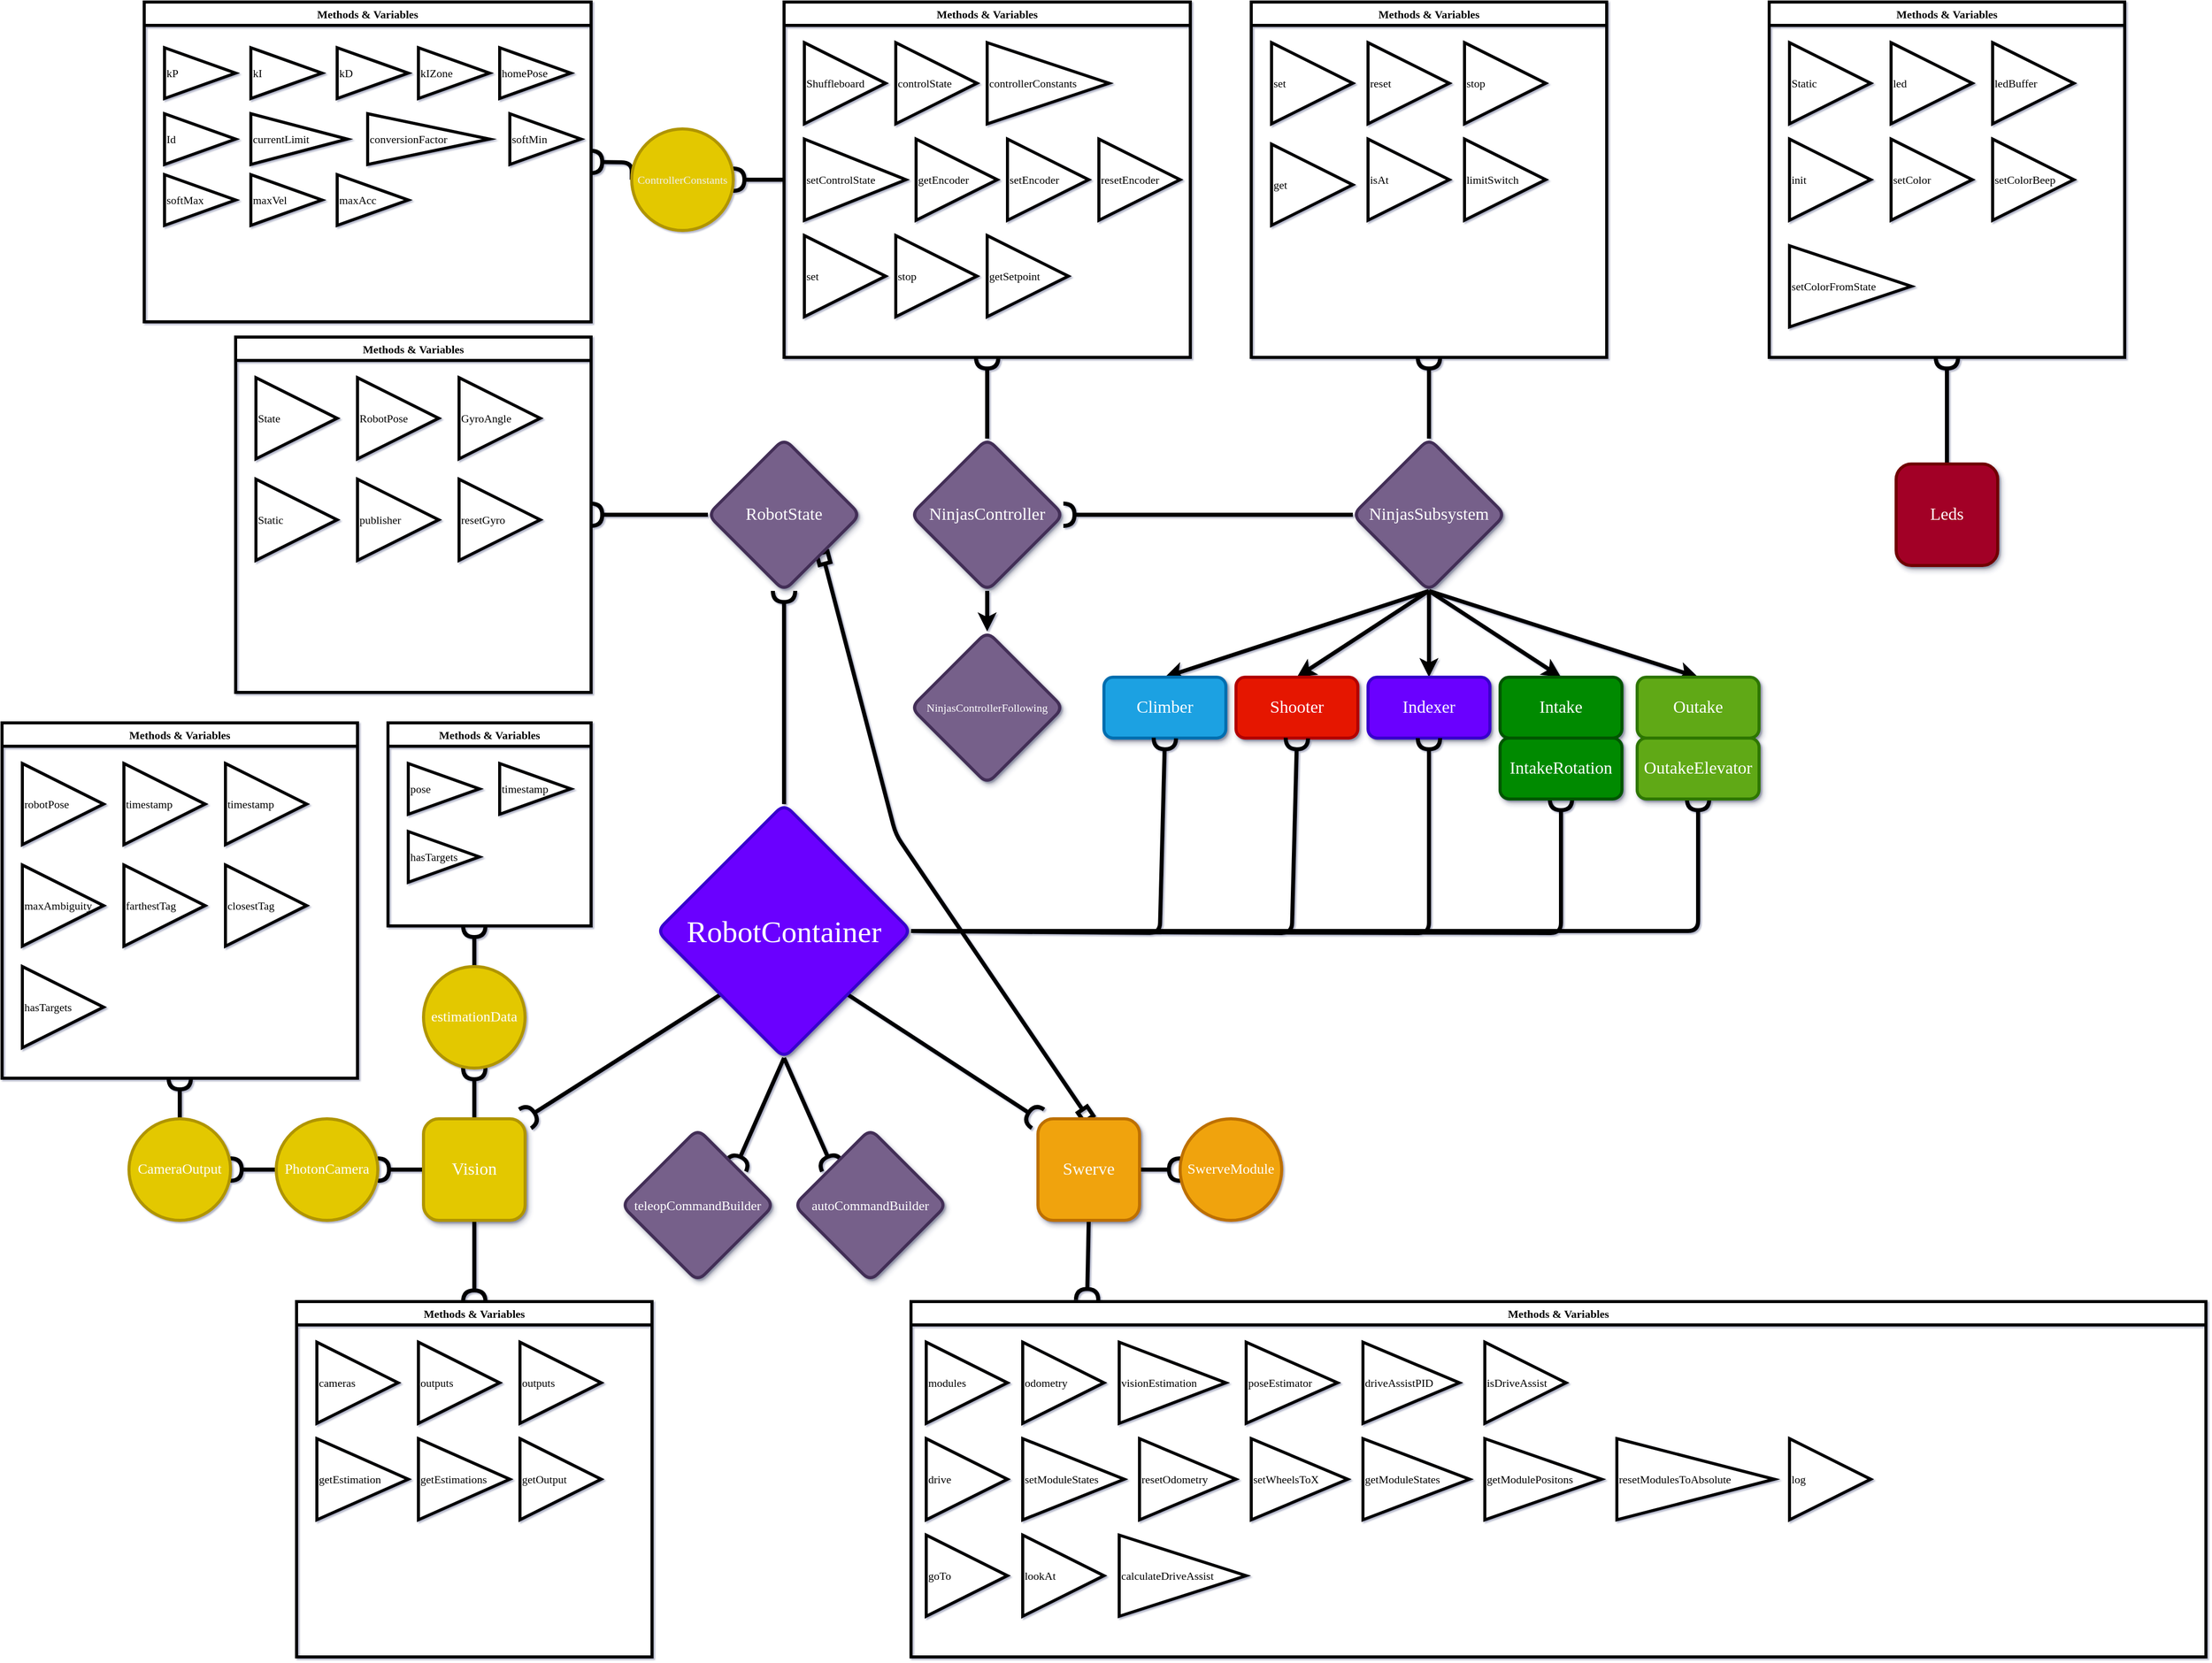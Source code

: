 <mxfile>
    <diagram id="RmXm5mkC7Qw94VUfF_u0" name="Page-1">
        <mxGraphModel dx="1187" dy="593" grid="1" gridSize="10" guides="1" tooltips="1" connect="1" arrows="1" fold="1" page="1" pageScale="1" pageWidth="2336" pageHeight="1654" background="none" math="0" shadow="1">
            <root>
                <mxCell id="0"/>
                <mxCell id="1" parent="0"/>
                <mxCell id="24" style="edgeStyle=none;html=1;exitX=1;exitY=0.5;exitDx=0;exitDy=0;entryX=0;entryY=0.5;entryDx=0;entryDy=0;strokeWidth=4;fontFamily=Fredoka;fontSize=11;endArrow=halfCircle;endFill=0;fontSource=https%3A%2F%2Ffonts.googleapis.com%2Fcss%3Ffamily%3DFredoka;" parent="1" source="3" target="23" edge="1">
                    <mxGeometry relative="1" as="geometry"/>
                </mxCell>
                <mxCell id="95" style="edgeStyle=none;shape=connector;rounded=1;html=1;exitX=0.5;exitY=1;exitDx=0;exitDy=0;entryX=0.136;entryY=-0.004;entryDx=0;entryDy=0;entryPerimeter=0;labelBackgroundColor=default;strokeColor=default;strokeWidth=4;fontFamily=Fredoka;fontSource=https%3A%2F%2Ffonts.googleapis.com%2Fcss%3Ffamily%3DFredoka;fontSize=30;fontColor=#FFFFFF;startArrow=none;startFill=0;endArrow=halfCircle;endFill=0;" parent="1" source="3" target="45" edge="1">
                    <mxGeometry relative="1" as="geometry"/>
                </mxCell>
                <mxCell id="142" style="edgeStyle=none;shape=connector;rounded=1;html=1;exitX=0.5;exitY=0;exitDx=0;exitDy=0;entryX=1;entryY=1;entryDx=0;entryDy=0;labelBackgroundColor=default;strokeColor=default;strokeWidth=4;fontFamily=Fredoka;fontSource=https%3A%2F%2Ffonts.googleapis.com%2Fcss%3Ffamily%3DFredoka;fontSize=22;fontColor=#FFFFFF;startArrow=box;startFill=0;endArrow=box;endFill=0;" parent="1" source="3" target="64" edge="1">
                    <mxGeometry relative="1" as="geometry">
                        <Array as="points">
                            <mxPoint x="1030" y="830"/>
                        </Array>
                    </mxGeometry>
                </mxCell>
                <mxCell id="3" value="Swerve" style="whiteSpace=wrap;html=1;fillColor=#f0a30a;fontColor=#FAFAFA;strokeColor=#BD7000;glass=0;rounded=1;shadow=1;fontStyle=0;fontFamily=Fredoka;fontSource=https%3A%2F%2Ffonts.googleapis.com%2Fcss%3Ffamily%3DFredoka;fontSize=17;strokeWidth=3;" parent="1" vertex="1">
                    <mxGeometry x="1170" y="1110" width="100" height="100" as="geometry"/>
                </mxCell>
                <mxCell id="22" style="edgeStyle=none;html=1;exitX=0;exitY=0.5;exitDx=0;exitDy=0;entryX=1;entryY=0.5;entryDx=0;entryDy=0;strokeWidth=4;fontFamily=Fredoka;fontSize=11;endArrow=halfCircle;endFill=0;fontSource=https%3A%2F%2Ffonts.googleapis.com%2Fcss%3Ffamily%3DFredoka;" parent="1" source="5" target="18" edge="1">
                    <mxGeometry relative="1" as="geometry"/>
                </mxCell>
                <mxCell id="30" style="edgeStyle=none;html=1;exitX=0.5;exitY=1;exitDx=0;exitDy=0;entryX=0.5;entryY=0;entryDx=0;entryDy=0;fontFamily=Fredoka;fontSource=https%3A%2F%2Ffonts.googleapis.com%2Fcss%3Ffamily%3DFredoka;fontSize=11;fontColor=default;strokeWidth=4;endFill=1;" parent="1" source="5" target="7" edge="1">
                    <mxGeometry relative="1" as="geometry"/>
                </mxCell>
                <mxCell id="31" style="edgeStyle=none;shape=connector;rounded=1;html=1;exitX=0.5;exitY=1;exitDx=0;exitDy=0;entryX=0.5;entryY=0;entryDx=0;entryDy=0;labelBackgroundColor=default;strokeColor=default;strokeWidth=4;fontFamily=Fredoka;fontSource=https%3A%2F%2Ffonts.googleapis.com%2Fcss%3Ffamily%3DFredoka;fontSize=11;fontColor=default;endArrow=classic;endFill=1;" parent="1" source="5" target="6" edge="1">
                    <mxGeometry relative="1" as="geometry"/>
                </mxCell>
                <mxCell id="32" style="edgeStyle=none;shape=connector;rounded=1;html=1;exitX=0.5;exitY=1;exitDx=0;exitDy=0;entryX=0.5;entryY=0;entryDx=0;entryDy=0;labelBackgroundColor=default;strokeColor=default;strokeWidth=4;fontFamily=Fredoka;fontSource=https%3A%2F%2Ffonts.googleapis.com%2Fcss%3Ffamily%3DFredoka;fontSize=11;fontColor=default;endArrow=classic;endFill=1;" parent="1" source="5" target="28" edge="1">
                    <mxGeometry relative="1" as="geometry"/>
                </mxCell>
                <mxCell id="33" style="edgeStyle=none;shape=connector;rounded=1;html=1;exitX=0.5;exitY=1;exitDx=0;exitDy=0;entryX=0.5;entryY=0;entryDx=0;entryDy=0;labelBackgroundColor=default;strokeColor=default;strokeWidth=4;fontFamily=Fredoka;fontSource=https%3A%2F%2Ffonts.googleapis.com%2Fcss%3Ffamily%3DFredoka;fontSize=11;fontColor=default;endArrow=classic;endFill=1;" parent="1" source="5" target="27" edge="1">
                    <mxGeometry relative="1" as="geometry"/>
                </mxCell>
                <mxCell id="49" style="edgeStyle=none;shape=connector;rounded=1;html=1;exitX=0.5;exitY=0;exitDx=0;exitDy=0;entryX=0.5;entryY=1;entryDx=0;entryDy=0;labelBackgroundColor=default;strokeColor=default;strokeWidth=4;fontFamily=Fredoka;fontSource=https%3A%2F%2Ffonts.googleapis.com%2Fcss%3Ffamily%3DFredoka;fontSize=17;fontColor=#ffffff;endArrow=halfCircle;endFill=0;" parent="1" source="5" target="42" edge="1">
                    <mxGeometry relative="1" as="geometry"/>
                </mxCell>
                <mxCell id="165" style="edgeStyle=none;shape=connector;rounded=1;html=1;exitX=0.5;exitY=1;exitDx=0;exitDy=0;entryX=0.5;entryY=0;entryDx=0;entryDy=0;labelBackgroundColor=default;strokeColor=default;strokeWidth=4;fontFamily=Fredoka;fontSource=https%3A%2F%2Ffonts.googleapis.com%2Fcss%3Ffamily%3DFredoka;fontSize=11;fontColor=default;endArrow=classic;endFill=1;" parent="1" source="5" target="162" edge="1">
                    <mxGeometry relative="1" as="geometry"/>
                </mxCell>
                <mxCell id="5" value="NinjasSubsystem" style="rhombus;whiteSpace=wrap;html=1;rounded=1;shadow=1;glass=0;fillColor=#76608a;fontColor=#ffffff;strokeColor=#432D57;fontStyle=0;fontFamily=Fredoka;fontSource=https%3A%2F%2Ffonts.googleapis.com%2Fcss%3Ffamily%3DFredoka;fontSize=17;strokeWidth=3;" parent="1" vertex="1">
                    <mxGeometry x="1480" y="440" width="150" height="150" as="geometry"/>
                </mxCell>
                <mxCell id="6" value="Shooter" style="whiteSpace=wrap;html=1;rounded=1;shadow=1;glass=0;fontFamily=Fredoka;fontSize=17;fillColor=#e51400;fontColor=#ffffff;strokeColor=#B20000;strokeWidth=3;fontSource=https%3A%2F%2Ffonts.googleapis.com%2Fcss%3Ffamily%3DFredoka;" parent="1" vertex="1">
                    <mxGeometry x="1365" y="675" width="120" height="60" as="geometry"/>
                </mxCell>
                <mxCell id="7" value="Climber" style="whiteSpace=wrap;html=1;rounded=1;shadow=1;glass=0;fontFamily=Fredoka;fontSize=17;fillColor=#1ba1e2;fontColor=#ffffff;strokeColor=#006EAF;strokeWidth=3;fontSource=https%3A%2F%2Ffonts.googleapis.com%2Fcss%3Ffamily%3DFredoka;" parent="1" vertex="1">
                    <mxGeometry x="1235" y="675" width="120" height="60" as="geometry"/>
                </mxCell>
                <mxCell id="20" style="edgeStyle=none;html=1;exitX=0.5;exitY=1;exitDx=0;exitDy=0;entryX=0.5;entryY=0;entryDx=0;entryDy=0;fontFamily=Fredoka;fontSize=11;strokeWidth=4;endArrow=classic;endFill=1;fontSource=https%3A%2F%2Ffonts.googleapis.com%2Fcss%3Ffamily%3DFredoka;" parent="1" source="18" target="19" edge="1">
                    <mxGeometry relative="1" as="geometry"/>
                </mxCell>
                <mxCell id="140" style="edgeStyle=none;shape=connector;rounded=1;html=1;exitX=0.5;exitY=0;exitDx=0;exitDy=0;entryX=0.5;entryY=1;entryDx=0;entryDy=0;labelBackgroundColor=default;strokeColor=default;strokeWidth=4;fontFamily=Fredoka;fontSource=https%3A%2F%2Ffonts.googleapis.com%2Fcss%3Ffamily%3DFredoka;fontSize=30;fontColor=#FFFFFF;startArrow=none;startFill=0;endArrow=halfCircle;endFill=0;" parent="1" source="18" target="139" edge="1">
                    <mxGeometry relative="1" as="geometry"/>
                </mxCell>
                <mxCell id="18" value="NinjasController" style="rhombus;whiteSpace=wrap;html=1;rounded=1;shadow=1;glass=0;fillColor=#76608a;fontColor=#ffffff;strokeColor=#432D57;fontStyle=0;fontFamily=Fredoka;fontSource=https%3A%2F%2Ffonts.googleapis.com%2Fcss%3Ffamily%3DFredoka;fontSize=17;strokeWidth=3;" parent="1" vertex="1">
                    <mxGeometry x="1045" y="440" width="150" height="150" as="geometry"/>
                </mxCell>
                <mxCell id="19" value="NinjasControllerFollowing" style="rhombus;whiteSpace=wrap;html=1;rounded=1;shadow=1;glass=0;fillColor=#76608a;fontColor=#ffffff;strokeColor=#432D57;fontStyle=0;fontFamily=Fredoka;fontSource=https%3A%2F%2Ffonts.googleapis.com%2Fcss%3Ffamily%3DFredoka;fontSize=11;strokeWidth=3;" parent="1" vertex="1">
                    <mxGeometry x="1045" y="630" width="150" height="150" as="geometry"/>
                </mxCell>
                <mxCell id="23" value="SwerveModule" style="ellipse;whiteSpace=wrap;html=1;fontFamily=Fredoka;fontSource=https%3A%2F%2Ffonts.googleapis.com%2Fcss%3Ffamily%3DFredoka;fillColor=#f0a30a;fontColor=#FFFFFF;strokeColor=#BD7000;strokeWidth=3;fontSize=14;" parent="1" vertex="1">
                    <mxGeometry x="1310" y="1110" width="100" height="100" as="geometry"/>
                </mxCell>
                <mxCell id="93" style="edgeStyle=none;shape=connector;rounded=1;html=1;exitX=0.5;exitY=0;exitDx=0;exitDy=0;entryX=0.5;entryY=1;entryDx=0;entryDy=0;labelBackgroundColor=default;strokeColor=default;strokeWidth=4;fontFamily=Fredoka;fontSource=https%3A%2F%2Ffonts.googleapis.com%2Fcss%3Ffamily%3DFredoka;fontSize=30;fontColor=#FFFFFF;startArrow=none;startFill=0;endArrow=halfCircle;endFill=0;" parent="1" source="26" target="50" edge="1">
                    <mxGeometry relative="1" as="geometry"/>
                </mxCell>
                <mxCell id="26" value="Leds" style="whiteSpace=wrap;html=1;rounded=1;shadow=1;glass=0;fontFamily=Fredoka;fontSize=17;fillColor=#a20025;strokeColor=#6F0000;strokeWidth=3;fontSource=https%3A%2F%2Ffonts.googleapis.com%2Fcss%3Ffamily%3DFredoka;fontColor=#ffffff;" parent="1" vertex="1">
                    <mxGeometry x="2015" y="465" width="100" height="100" as="geometry"/>
                </mxCell>
                <mxCell id="27" value="Intake" style="whiteSpace=wrap;html=1;rounded=1;shadow=1;glass=0;fontFamily=Fredoka;fontSize=17;fillColor=#008a00;fontColor=#ffffff;strokeColor=#005700;strokeWidth=3;fontSource=https%3A%2F%2Ffonts.googleapis.com%2Fcss%3Ffamily%3DFredoka;" parent="1" vertex="1">
                    <mxGeometry x="1625" y="675" width="120" height="60" as="geometry"/>
                </mxCell>
                <mxCell id="28" value="Indexer" style="whiteSpace=wrap;html=1;rounded=1;shadow=1;glass=0;fontFamily=Fredoka;fontSize=17;fillColor=#6a00ff;fontColor=#ffffff;strokeColor=#3700CC;strokeWidth=3;fontSource=https%3A%2F%2Ffonts.googleapis.com%2Fcss%3Ffamily%3DFredoka;" parent="1" vertex="1">
                    <mxGeometry x="1495" y="675" width="120" height="60" as="geometry"/>
                </mxCell>
                <mxCell id="42" value="Methods &amp;amp; Variables" style="swimlane;whiteSpace=wrap;html=1;strokeWidth=3;fontFamily=Fredoka;fontSource=https%3A%2F%2Ffonts.googleapis.com%2Fcss%3Ffamily%3DFredoka;fontSize=11;fontColor=default;fillColor=default;gradientColor=none;aspect=fixed;swimlaneFillColor=none;" parent="1" vertex="1">
                    <mxGeometry x="1380" y="10" width="350" height="350" as="geometry">
                        <mxRectangle x="1380" y="10" width="130" height="30" as="alternateBounds"/>
                    </mxGeometry>
                </mxCell>
                <mxCell id="166" value="set" style="triangle;whiteSpace=wrap;html=1;strokeWidth=3;fontFamily=Fredoka;fontSource=https%3A%2F%2Ffonts.googleapis.com%2Fcss%3Ffamily%3DFredoka;fontSize=11;fontColor=default;fillColor=default;gradientColor=none;rotation=0;align=left;" parent="42" vertex="1">
                    <mxGeometry x="20" y="40" width="80" height="80" as="geometry"/>
                </mxCell>
                <mxCell id="167" value="reset" style="triangle;whiteSpace=wrap;html=1;strokeWidth=3;fontFamily=Fredoka;fontSource=https%3A%2F%2Ffonts.googleapis.com%2Fcss%3Ffamily%3DFredoka;fontSize=11;fontColor=default;fillColor=default;gradientColor=none;rotation=0;align=left;" parent="42" vertex="1">
                    <mxGeometry x="115" y="40" width="80" height="80" as="geometry"/>
                </mxCell>
                <mxCell id="168" value="stop" style="triangle;whiteSpace=wrap;html=1;strokeWidth=3;fontFamily=Fredoka;fontSource=https%3A%2F%2Ffonts.googleapis.com%2Fcss%3Ffamily%3DFredoka;fontSize=11;fontColor=default;fillColor=default;gradientColor=none;rotation=0;align=left;" parent="42" vertex="1">
                    <mxGeometry x="210" y="40" width="80" height="80" as="geometry"/>
                </mxCell>
                <mxCell id="169" value="get" style="triangle;whiteSpace=wrap;html=1;strokeWidth=3;fontFamily=Fredoka;fontSource=https%3A%2F%2Ffonts.googleapis.com%2Fcss%3Ffamily%3DFredoka;fontSize=11;fontColor=default;fillColor=default;gradientColor=none;rotation=0;align=left;" parent="42" vertex="1">
                    <mxGeometry x="20" y="140" width="80" height="80" as="geometry"/>
                </mxCell>
                <mxCell id="170" value="isAt" style="triangle;whiteSpace=wrap;html=1;strokeWidth=3;fontFamily=Fredoka;fontSource=https%3A%2F%2Ffonts.googleapis.com%2Fcss%3Ffamily%3DFredoka;fontSize=11;fontColor=default;fillColor=default;gradientColor=none;rotation=0;align=left;" parent="42" vertex="1">
                    <mxGeometry x="115" y="135" width="80" height="80" as="geometry"/>
                </mxCell>
                <mxCell id="171" value="limitSwitch" style="triangle;whiteSpace=wrap;html=1;strokeWidth=3;fontFamily=Fredoka;fontSource=https%3A%2F%2Ffonts.googleapis.com%2Fcss%3Ffamily%3DFredoka;fontSize=11;fontColor=default;fillColor=default;gradientColor=none;rotation=0;align=left;" parent="42" vertex="1">
                    <mxGeometry x="210" y="135" width="80" height="80" as="geometry"/>
                </mxCell>
                <mxCell id="45" value="Methods &amp;amp; Variables" style="swimlane;whiteSpace=wrap;html=1;strokeWidth=3;fontFamily=Fredoka;fontSource=https%3A%2F%2Ffonts.googleapis.com%2Fcss%3Ffamily%3DFredoka;fontSize=11;fontColor=default;fillColor=default;gradientColor=none;" parent="1" vertex="1">
                    <mxGeometry x="1045" y="1290" width="1275" height="350" as="geometry">
                        <mxRectangle x="220" y="-150" width="130" height="30" as="alternateBounds"/>
                    </mxGeometry>
                </mxCell>
                <mxCell id="117" value="odometry" style="triangle;whiteSpace=wrap;html=1;strokeWidth=3;fontFamily=Fredoka;fontSource=https%3A%2F%2Ffonts.googleapis.com%2Fcss%3Ffamily%3DFredoka;fontSize=11;fontColor=default;fillColor=default;gradientColor=none;rotation=0;align=left;" parent="45" vertex="1">
                    <mxGeometry x="110" y="40" width="80" height="80" as="geometry"/>
                </mxCell>
                <mxCell id="118" value="modules" style="triangle;whiteSpace=wrap;html=1;strokeWidth=3;fontFamily=Fredoka;fontSource=https%3A%2F%2Ffonts.googleapis.com%2Fcss%3Ffamily%3DFredoka;fontSize=11;fontColor=default;fillColor=default;gradientColor=none;rotation=0;align=left;" parent="45" vertex="1">
                    <mxGeometry x="15" y="40" width="80" height="80" as="geometry"/>
                </mxCell>
                <mxCell id="119" value="visionEstimation" style="triangle;whiteSpace=wrap;html=1;strokeWidth=3;fontFamily=Fredoka;fontSource=https%3A%2F%2Ffonts.googleapis.com%2Fcss%3Ffamily%3DFredoka;fontSize=11;fontColor=default;fillColor=default;gradientColor=none;rotation=0;align=left;" parent="45" vertex="1">
                    <mxGeometry x="205" y="40" width="105" height="80" as="geometry"/>
                </mxCell>
                <mxCell id="146" value="drive" style="triangle;whiteSpace=wrap;html=1;strokeWidth=3;fontFamily=Fredoka;fontSource=https%3A%2F%2Ffonts.googleapis.com%2Fcss%3Ffamily%3DFredoka;fontSize=11;fontColor=default;fillColor=default;gradientColor=none;rotation=0;align=left;" parent="45" vertex="1">
                    <mxGeometry x="15" y="135" width="80" height="80" as="geometry"/>
                </mxCell>
                <mxCell id="147" value="setModuleStates" style="triangle;whiteSpace=wrap;html=1;strokeWidth=3;fontFamily=Fredoka;fontSource=https%3A%2F%2Ffonts.googleapis.com%2Fcss%3Ffamily%3DFredoka;fontSize=11;fontColor=default;fillColor=default;gradientColor=none;rotation=0;align=left;" parent="45" vertex="1">
                    <mxGeometry x="110" y="135" width="100" height="80" as="geometry"/>
                </mxCell>
                <mxCell id="148" value="resetOdometry" style="triangle;whiteSpace=wrap;html=1;strokeWidth=3;fontFamily=Fredoka;fontSource=https%3A%2F%2Ffonts.googleapis.com%2Fcss%3Ffamily%3DFredoka;fontSize=11;fontColor=default;fillColor=default;gradientColor=none;rotation=0;align=left;" parent="45" vertex="1">
                    <mxGeometry x="225" y="135" width="95" height="80" as="geometry"/>
                </mxCell>
                <mxCell id="150" value="setWheelsToX" style="triangle;whiteSpace=wrap;html=1;strokeWidth=3;fontFamily=Fredoka;fontSource=https%3A%2F%2Ffonts.googleapis.com%2Fcss%3Ffamily%3DFredoka;fontSize=11;fontColor=default;fillColor=default;gradientColor=none;rotation=0;align=left;" parent="45" vertex="1">
                    <mxGeometry x="335" y="135" width="95" height="80" as="geometry"/>
                </mxCell>
                <mxCell id="151" value="getModuleStates" style="triangle;whiteSpace=wrap;html=1;strokeWidth=3;fontFamily=Fredoka;fontSource=https%3A%2F%2Ffonts.googleapis.com%2Fcss%3Ffamily%3DFredoka;fontSize=11;fontColor=default;fillColor=default;gradientColor=none;rotation=0;align=left;" parent="45" vertex="1">
                    <mxGeometry x="445" y="135" width="105" height="80" as="geometry"/>
                </mxCell>
                <mxCell id="152" value="getModulePositons" style="triangle;whiteSpace=wrap;html=1;strokeWidth=3;fontFamily=Fredoka;fontSource=https%3A%2F%2Ffonts.googleapis.com%2Fcss%3Ffamily%3DFredoka;fontSize=11;fontColor=default;fillColor=default;gradientColor=none;rotation=0;align=left;" parent="45" vertex="1">
                    <mxGeometry x="565" y="135" width="115" height="80" as="geometry"/>
                </mxCell>
                <mxCell id="153" value="resetModulesToAbsolute" style="triangle;whiteSpace=wrap;html=1;strokeWidth=3;fontFamily=Fredoka;fontSource=https%3A%2F%2Ffonts.googleapis.com%2Fcss%3Ffamily%3DFredoka;fontSize=11;fontColor=default;fillColor=default;gradientColor=none;rotation=0;align=left;" parent="45" vertex="1">
                    <mxGeometry x="695" y="135" width="155" height="80" as="geometry"/>
                </mxCell>
                <mxCell id="154" value="log" style="triangle;whiteSpace=wrap;html=1;strokeWidth=3;fontFamily=Fredoka;fontSource=https%3A%2F%2Ffonts.googleapis.com%2Fcss%3Ffamily%3DFredoka;fontSize=11;fontColor=default;fillColor=default;gradientColor=none;rotation=0;align=left;" parent="45" vertex="1">
                    <mxGeometry x="865" y="135" width="80" height="80" as="geometry"/>
                </mxCell>
                <mxCell id="155" value="goTo" style="triangle;whiteSpace=wrap;html=1;strokeWidth=3;fontFamily=Fredoka;fontSource=https%3A%2F%2Ffonts.googleapis.com%2Fcss%3Ffamily%3DFredoka;fontSize=11;fontColor=default;fillColor=default;gradientColor=none;rotation=0;align=left;" parent="45" vertex="1">
                    <mxGeometry x="15" y="230" width="80" height="80" as="geometry"/>
                </mxCell>
                <mxCell id="156" value="lookAt" style="triangle;whiteSpace=wrap;html=1;strokeWidth=3;fontFamily=Fredoka;fontSource=https%3A%2F%2Ffonts.googleapis.com%2Fcss%3Ffamily%3DFredoka;fontSize=11;fontColor=default;fillColor=default;gradientColor=none;rotation=0;align=left;" parent="45" vertex="1">
                    <mxGeometry x="110" y="230" width="80" height="80" as="geometry"/>
                </mxCell>
                <mxCell id="157" value="driveAssistPID" style="triangle;whiteSpace=wrap;html=1;strokeWidth=3;fontFamily=Fredoka;fontSource=https%3A%2F%2Ffonts.googleapis.com%2Fcss%3Ffamily%3DFredoka;fontSize=11;fontColor=default;fillColor=default;gradientColor=none;rotation=0;align=left;" parent="45" vertex="1">
                    <mxGeometry x="445" y="40" width="95" height="80" as="geometry"/>
                </mxCell>
                <mxCell id="158" value="calculateDriveAssist" style="triangle;whiteSpace=wrap;html=1;strokeWidth=3;fontFamily=Fredoka;fontSource=https%3A%2F%2Ffonts.googleapis.com%2Fcss%3Ffamily%3DFredoka;fontSize=11;fontColor=default;fillColor=default;gradientColor=none;rotation=0;align=left;" parent="45" vertex="1">
                    <mxGeometry x="205" y="230" width="125" height="80" as="geometry"/>
                </mxCell>
                <mxCell id="159" value="isDriveAssist" style="triangle;whiteSpace=wrap;html=1;strokeWidth=3;fontFamily=Fredoka;fontSource=https%3A%2F%2Ffonts.googleapis.com%2Fcss%3Ffamily%3DFredoka;fontSize=11;fontColor=default;fillColor=default;gradientColor=none;rotation=0;align=left;" parent="45" vertex="1">
                    <mxGeometry x="565" y="40" width="80" height="80" as="geometry"/>
                </mxCell>
                <mxCell id="218" value="poseEstimator" style="triangle;whiteSpace=wrap;html=1;strokeWidth=3;fontFamily=Fredoka;fontSource=https%3A%2F%2Ffonts.googleapis.com%2Fcss%3Ffamily%3DFredoka;fontSize=11;fontColor=default;fillColor=default;gradientColor=none;rotation=0;align=left;" vertex="1" parent="45">
                    <mxGeometry x="330" y="40" width="90" height="80" as="geometry"/>
                </mxCell>
                <mxCell id="50" value="Methods &amp;amp; Variables" style="swimlane;whiteSpace=wrap;html=1;strokeWidth=3;fontFamily=Fredoka;fontSource=https%3A%2F%2Ffonts.googleapis.com%2Fcss%3Ffamily%3DFredoka;fontSize=11;fontColor=default;fillColor=default;gradientColor=none;" parent="1" vertex="1">
                    <mxGeometry x="1890" y="10" width="350" height="350" as="geometry">
                        <mxRectangle x="220" y="-150" width="130" height="30" as="alternateBounds"/>
                    </mxGeometry>
                </mxCell>
                <mxCell id="71" value="Static" style="triangle;whiteSpace=wrap;html=1;strokeWidth=3;fontFamily=Fredoka;fontSource=https%3A%2F%2Ffonts.googleapis.com%2Fcss%3Ffamily%3DFredoka;fontSize=11;fontColor=default;fillColor=default;gradientColor=none;rotation=0;align=left;" parent="50" vertex="1">
                    <mxGeometry x="20" y="40" width="80" height="80" as="geometry"/>
                </mxCell>
                <mxCell id="110" value="led" style="triangle;whiteSpace=wrap;html=1;strokeWidth=3;fontFamily=Fredoka;fontSource=https%3A%2F%2Ffonts.googleapis.com%2Fcss%3Ffamily%3DFredoka;fontSize=11;fontColor=default;fillColor=default;gradientColor=none;rotation=0;align=left;" parent="50" vertex="1">
                    <mxGeometry x="120" y="40" width="80" height="80" as="geometry"/>
                </mxCell>
                <mxCell id="111" value="ledBuffer" style="triangle;whiteSpace=wrap;html=1;strokeWidth=3;fontFamily=Fredoka;fontSource=https%3A%2F%2Ffonts.googleapis.com%2Fcss%3Ffamily%3DFredoka;fontSize=11;fontColor=default;fillColor=default;gradientColor=none;rotation=0;align=left;" parent="50" vertex="1">
                    <mxGeometry x="220" y="40" width="80" height="80" as="geometry"/>
                </mxCell>
                <mxCell id="112" value="init" style="triangle;whiteSpace=wrap;html=1;strokeWidth=3;fontFamily=Fredoka;fontSource=https%3A%2F%2Ffonts.googleapis.com%2Fcss%3Ffamily%3DFredoka;fontSize=11;fontColor=default;fillColor=default;gradientColor=none;rotation=0;align=left;" parent="50" vertex="1">
                    <mxGeometry x="20" y="135" width="80" height="80" as="geometry"/>
                </mxCell>
                <mxCell id="113" value="setColor" style="triangle;whiteSpace=wrap;html=1;strokeWidth=3;fontFamily=Fredoka;fontSource=https%3A%2F%2Ffonts.googleapis.com%2Fcss%3Ffamily%3DFredoka;fontSize=11;fontColor=default;fillColor=default;gradientColor=none;rotation=0;align=left;" parent="50" vertex="1">
                    <mxGeometry x="120" y="135" width="80" height="80" as="geometry"/>
                </mxCell>
                <mxCell id="114" value="setColorBeep" style="triangle;whiteSpace=wrap;html=1;strokeWidth=3;fontFamily=Fredoka;fontSource=https%3A%2F%2Ffonts.googleapis.com%2Fcss%3Ffamily%3DFredoka;fontSize=11;fontColor=default;fillColor=default;gradientColor=none;rotation=0;align=left;" parent="50" vertex="1">
                    <mxGeometry x="220" y="135" width="80" height="80" as="geometry"/>
                </mxCell>
                <mxCell id="116" value="setColorFromState" style="triangle;whiteSpace=wrap;html=1;strokeWidth=3;fontFamily=Fredoka;fontSource=https%3A%2F%2Ffonts.googleapis.com%2Fcss%3Ffamily%3DFredoka;fontSize=11;fontColor=default;fillColor=default;gradientColor=none;rotation=0;align=left;" parent="50" vertex="1">
                    <mxGeometry x="20" y="240" width="120" height="80" as="geometry"/>
                </mxCell>
                <mxCell id="53" style="edgeStyle=none;shape=connector;rounded=1;html=1;exitX=0.5;exitY=1;exitDx=0;exitDy=0;entryX=0.5;entryY=0;entryDx=0;entryDy=0;labelBackgroundColor=default;strokeColor=default;strokeWidth=4;fontFamily=Fredoka;fontSource=https%3A%2F%2Ffonts.googleapis.com%2Fcss%3Ffamily%3DFredoka;fontSize=17;fontColor=#ffffff;endArrow=halfCircle;endFill=0;" parent="1" source="54" target="55" edge="1">
                    <mxGeometry relative="1" as="geometry"/>
                </mxCell>
                <mxCell id="58" style="edgeStyle=none;shape=connector;rounded=1;html=1;exitX=0;exitY=0.5;exitDx=0;exitDy=0;entryX=1;entryY=0.5;entryDx=0;entryDy=0;labelBackgroundColor=default;strokeColor=default;strokeWidth=4;fontFamily=Fredoka;fontSource=https%3A%2F%2Ffonts.googleapis.com%2Fcss%3Ffamily%3DFredoka;fontSize=17;fontColor=#ffffff;endArrow=halfCircle;endFill=0;" parent="1" source="54" target="57" edge="1">
                    <mxGeometry relative="1" as="geometry">
                        <mxPoint x="935" y="1160" as="sourcePoint"/>
                        <mxPoint x="890" y="1160" as="targetPoint"/>
                    </mxGeometry>
                </mxCell>
                <mxCell id="121" style="edgeStyle=none;shape=connector;rounded=1;html=1;exitX=0.5;exitY=0;exitDx=0;exitDy=0;entryX=0.5;entryY=1;entryDx=0;entryDy=0;labelBackgroundColor=default;strokeColor=default;strokeWidth=4;fontFamily=Fredoka;fontSource=https%3A%2F%2Ffonts.googleapis.com%2Fcss%3Ffamily%3DFredoka;fontSize=30;fontColor=#FFFFFF;startArrow=none;startFill=0;endArrow=halfCircle;endFill=0;" parent="1" source="54" target="120" edge="1">
                    <mxGeometry relative="1" as="geometry"/>
                </mxCell>
                <mxCell id="54" value="Vision" style="whiteSpace=wrap;html=1;rounded=1;shadow=1;glass=0;fontFamily=Fredoka;fontSize=17;fillColor=#e3c800;strokeColor=#B09500;strokeWidth=3;fontSource=https%3A%2F%2Ffonts.googleapis.com%2Fcss%3Ffamily%3DFredoka;fontColor=#FFFFFF;" parent="1" vertex="1">
                    <mxGeometry x="565" y="1110" width="100" height="100" as="geometry"/>
                </mxCell>
                <mxCell id="55" value="Methods &amp;amp; Variables" style="swimlane;whiteSpace=wrap;html=1;strokeWidth=3;fontFamily=Fredoka;fontSource=https%3A%2F%2Ffonts.googleapis.com%2Fcss%3Ffamily%3DFredoka;fontSize=11;fontColor=default;fillColor=default;gradientColor=none;" parent="1" vertex="1">
                    <mxGeometry x="440" y="1290" width="350" height="350" as="geometry">
                        <mxRectangle x="220" y="-150" width="130" height="30" as="alternateBounds"/>
                    </mxGeometry>
                </mxCell>
                <mxCell id="104" value="cameras" style="triangle;whiteSpace=wrap;html=1;strokeWidth=3;fontFamily=Fredoka;fontSource=https%3A%2F%2Ffonts.googleapis.com%2Fcss%3Ffamily%3DFredoka;fontSize=11;fontColor=default;fillColor=default;gradientColor=none;rotation=0;align=left;" parent="55" vertex="1">
                    <mxGeometry x="20" y="40" width="80" height="80" as="geometry"/>
                </mxCell>
                <mxCell id="105" value="outputs" style="triangle;whiteSpace=wrap;html=1;strokeWidth=3;fontFamily=Fredoka;fontSource=https%3A%2F%2Ffonts.googleapis.com%2Fcss%3Ffamily%3DFredoka;fontSize=11;fontColor=default;fillColor=default;gradientColor=none;rotation=0;align=left;" parent="55" vertex="1">
                    <mxGeometry x="120" y="40" width="80" height="80" as="geometry"/>
                </mxCell>
                <mxCell id="106" value="outputs" style="triangle;whiteSpace=wrap;html=1;strokeWidth=3;fontFamily=Fredoka;fontSource=https%3A%2F%2Ffonts.googleapis.com%2Fcss%3Ffamily%3DFredoka;fontSize=11;fontColor=default;fillColor=default;gradientColor=none;rotation=0;align=left;" parent="55" vertex="1">
                    <mxGeometry x="220" y="40" width="80" height="80" as="geometry"/>
                </mxCell>
                <mxCell id="107" value="getEstimations" style="triangle;whiteSpace=wrap;html=1;strokeWidth=3;fontFamily=Fredoka;fontSource=https%3A%2F%2Ffonts.googleapis.com%2Fcss%3Ffamily%3DFredoka;fontSize=11;fontColor=default;fillColor=default;gradientColor=none;rotation=0;align=left;" parent="55" vertex="1">
                    <mxGeometry x="120" y="135" width="90" height="80" as="geometry"/>
                </mxCell>
                <mxCell id="108" value="getEstimation" style="triangle;whiteSpace=wrap;html=1;strokeWidth=3;fontFamily=Fredoka;fontSource=https%3A%2F%2Ffonts.googleapis.com%2Fcss%3Ffamily%3DFredoka;fontSize=11;fontColor=default;fillColor=default;gradientColor=none;rotation=0;align=left;" parent="55" vertex="1">
                    <mxGeometry x="20" y="135" width="90" height="80" as="geometry"/>
                </mxCell>
                <mxCell id="109" value="getOutput" style="triangle;whiteSpace=wrap;html=1;strokeWidth=3;fontFamily=Fredoka;fontSource=https%3A%2F%2Ffonts.googleapis.com%2Fcss%3Ffamily%3DFredoka;fontSize=11;fontColor=default;fillColor=default;gradientColor=none;rotation=0;align=left;" parent="55" vertex="1">
                    <mxGeometry x="220" y="135" width="80" height="80" as="geometry"/>
                </mxCell>
                <mxCell id="83" style="edgeStyle=none;shape=connector;rounded=1;html=1;exitX=0;exitY=0.5;exitDx=0;exitDy=0;entryX=1;entryY=0.5;entryDx=0;entryDy=0;labelBackgroundColor=default;strokeColor=default;strokeWidth=4;fontFamily=Fredoka;fontSource=https%3A%2F%2Ffonts.googleapis.com%2Fcss%3Ffamily%3DFredoka;fontSize=17;fontColor=#ffffff;startArrow=none;startFill=0;endArrow=halfCircle;endFill=0;" parent="1" source="57" target="80" edge="1">
                    <mxGeometry relative="1" as="geometry"/>
                </mxCell>
                <mxCell id="57" value="PhotonCamera" style="ellipse;whiteSpace=wrap;html=1;fontFamily=Fredoka;fontSource=https%3A%2F%2Ffonts.googleapis.com%2Fcss%3Ffamily%3DFredoka;fillColor=#e3c800;fontColor=#FFFFFF;strokeColor=#B09500;strokeWidth=3;fontSize=14;" parent="1" vertex="1">
                    <mxGeometry x="420" y="1110" width="100" height="100" as="geometry"/>
                </mxCell>
                <mxCell id="62" value="Methods &amp;amp; Variables" style="swimlane;whiteSpace=wrap;html=1;strokeWidth=3;fontFamily=Fredoka;fontSource=https%3A%2F%2Ffonts.googleapis.com%2Fcss%3Ffamily%3DFredoka;fontSize=11;fontColor=default;fillColor=default;gradientColor=none;" parent="1" vertex="1">
                    <mxGeometry x="380" y="340" width="350" height="350" as="geometry">
                        <mxRectangle x="220" y="-150" width="130" height="30" as="alternateBounds"/>
                    </mxGeometry>
                </mxCell>
                <mxCell id="63" value="State" style="triangle;whiteSpace=wrap;html=1;strokeWidth=3;fontFamily=Fredoka;fontSource=https%3A%2F%2Ffonts.googleapis.com%2Fcss%3Ffamily%3DFredoka;fontSize=11;fontColor=default;fillColor=default;gradientColor=none;rotation=0;align=left;" parent="62" vertex="1">
                    <mxGeometry x="20" y="40" width="80" height="80" as="geometry"/>
                </mxCell>
                <mxCell id="66" value="RobotPose" style="triangle;whiteSpace=wrap;html=1;strokeWidth=3;fontFamily=Fredoka;fontSource=https%3A%2F%2Ffonts.googleapis.com%2Fcss%3Ffamily%3DFredoka;fontSize=11;fontColor=default;fillColor=default;gradientColor=none;rotation=0;align=left;" parent="62" vertex="1">
                    <mxGeometry x="120" y="40" width="80" height="80" as="geometry"/>
                </mxCell>
                <mxCell id="67" value="GyroAngle" style="triangle;whiteSpace=wrap;html=1;strokeWidth=3;fontFamily=Fredoka;fontSource=https%3A%2F%2Ffonts.googleapis.com%2Fcss%3Ffamily%3DFredoka;fontSize=11;fontColor=default;fillColor=default;gradientColor=none;rotation=0;align=left;" parent="62" vertex="1">
                    <mxGeometry x="220" y="40" width="80" height="80" as="geometry"/>
                </mxCell>
                <mxCell id="70" value="Static" style="triangle;whiteSpace=wrap;html=1;strokeWidth=3;fontFamily=Fredoka;fontSource=https%3A%2F%2Ffonts.googleapis.com%2Fcss%3Ffamily%3DFredoka;fontSize=11;fontColor=default;fillColor=default;gradientColor=none;rotation=0;align=left;" parent="62" vertex="1">
                    <mxGeometry x="20" y="140" width="80" height="80" as="geometry"/>
                </mxCell>
                <mxCell id="141" value="publisher" style="triangle;whiteSpace=wrap;html=1;strokeWidth=3;fontFamily=Fredoka;fontSource=https%3A%2F%2Ffonts.googleapis.com%2Fcss%3Ffamily%3DFredoka;fontSize=11;fontColor=default;fillColor=default;gradientColor=none;rotation=0;align=left;" parent="62" vertex="1">
                    <mxGeometry x="120" y="140" width="80" height="80" as="geometry"/>
                </mxCell>
                <mxCell id="219" value="resetGyro" style="triangle;whiteSpace=wrap;html=1;strokeWidth=3;fontFamily=Fredoka;fontSource=https%3A%2F%2Ffonts.googleapis.com%2Fcss%3Ffamily%3DFredoka;fontSize=11;fontColor=default;fillColor=default;gradientColor=none;rotation=0;align=left;" vertex="1" parent="62">
                    <mxGeometry x="220" y="140" width="80" height="80" as="geometry"/>
                </mxCell>
                <mxCell id="138" style="edgeStyle=none;shape=connector;rounded=1;html=1;exitX=0;exitY=0.5;exitDx=0;exitDy=0;entryX=1;entryY=0.5;entryDx=0;entryDy=0;labelBackgroundColor=default;strokeColor=default;strokeWidth=4;fontFamily=Fredoka;fontSource=https%3A%2F%2Ffonts.googleapis.com%2Fcss%3Ffamily%3DFredoka;fontSize=30;fontColor=#FFFFFF;startArrow=none;startFill=0;endArrow=halfCircle;endFill=0;" parent="1" source="64" target="62" edge="1">
                    <mxGeometry relative="1" as="geometry"/>
                </mxCell>
                <mxCell id="64" value="&lt;font style=&quot;font-size: 17px;&quot;&gt;RobotState&lt;/font&gt;" style="rhombus;whiteSpace=wrap;html=1;rounded=1;shadow=1;glass=0;fillColor=#76608a;fontColor=#ffffff;strokeColor=#432D57;fontStyle=0;fontFamily=Fredoka;fontSource=https%3A%2F%2Ffonts.googleapis.com%2Fcss%3Ffamily%3DFredoka;fontSize=11;strokeWidth=3;" parent="1" vertex="1">
                    <mxGeometry x="845" y="440" width="150" height="150" as="geometry"/>
                </mxCell>
                <mxCell id="73" style="edgeStyle=none;shape=connector;rounded=1;html=1;exitX=1;exitY=0.5;exitDx=0;exitDy=0;entryX=0.5;entryY=1;entryDx=0;entryDy=0;labelBackgroundColor=default;strokeColor=default;strokeWidth=4;fontFamily=Fredoka;fontSource=https%3A%2F%2Ffonts.googleapis.com%2Fcss%3Ffamily%3DFredoka;fontSize=22;fontColor=#FFFFFF;endArrow=halfCircle;endFill=0;" parent="1" source="68" target="7" edge="1">
                    <mxGeometry relative="1" as="geometry">
                        <Array as="points">
                            <mxPoint x="1290" y="927"/>
                        </Array>
                    </mxGeometry>
                </mxCell>
                <mxCell id="74" style="edgeStyle=none;shape=connector;rounded=1;html=1;exitX=1;exitY=0.5;exitDx=0;exitDy=0;entryX=0.5;entryY=1;entryDx=0;entryDy=0;labelBackgroundColor=default;strokeColor=default;strokeWidth=4;fontFamily=Fredoka;fontSource=https%3A%2F%2Ffonts.googleapis.com%2Fcss%3Ffamily%3DFredoka;fontSize=22;fontColor=#FFFFFF;endArrow=halfCircle;endFill=0;" parent="1" source="68" target="6" edge="1">
                    <mxGeometry relative="1" as="geometry">
                        <Array as="points">
                            <mxPoint x="1420" y="927"/>
                        </Array>
                    </mxGeometry>
                </mxCell>
                <mxCell id="75" style="edgeStyle=none;shape=connector;rounded=1;html=1;exitX=1;exitY=0.5;exitDx=0;exitDy=0;entryX=0.5;entryY=1;entryDx=0;entryDy=0;labelBackgroundColor=default;strokeColor=default;strokeWidth=4;fontFamily=Fredoka;fontSource=https%3A%2F%2Ffonts.googleapis.com%2Fcss%3Ffamily%3DFredoka;fontSize=22;fontColor=#FFFFFF;endArrow=halfCircle;endFill=0;" parent="1" source="68" target="28" edge="1">
                    <mxGeometry relative="1" as="geometry">
                        <Array as="points">
                            <mxPoint x="1555" y="927"/>
                        </Array>
                    </mxGeometry>
                </mxCell>
                <mxCell id="76" style="edgeStyle=none;shape=connector;rounded=1;html=1;exitX=1;exitY=0.5;exitDx=0;exitDy=0;entryX=0.5;entryY=1;entryDx=0;entryDy=0;labelBackgroundColor=default;strokeColor=default;strokeWidth=4;fontFamily=Fredoka;fontSource=https%3A%2F%2Ffonts.googleapis.com%2Fcss%3Ffamily%3DFredoka;fontSize=22;fontColor=#FFFFFF;endArrow=halfCircle;endFill=0;" parent="1" source="68" target="160" edge="1">
                    <mxGeometry relative="1" as="geometry">
                        <Array as="points">
                            <mxPoint x="1685" y="927"/>
                        </Array>
                    </mxGeometry>
                </mxCell>
                <mxCell id="78" style="edgeStyle=none;shape=connector;rounded=1;html=1;exitX=0.5;exitY=1;exitDx=0;exitDy=0;entryX=1;entryY=0;entryDx=0;entryDy=0;labelBackgroundColor=default;strokeColor=default;strokeWidth=4;fontFamily=Fredoka;fontSource=https%3A%2F%2Ffonts.googleapis.com%2Fcss%3Ffamily%3DFredoka;fontSize=30;fontColor=#FFFFFF;endArrow=halfCircle;endFill=0;startArrow=none;startFill=0;" parent="1" source="68" target="69" edge="1">
                    <mxGeometry relative="1" as="geometry"/>
                </mxCell>
                <mxCell id="88" style="edgeStyle=none;shape=connector;rounded=1;html=1;exitX=0.5;exitY=0;exitDx=0;exitDy=0;entryX=0.5;entryY=1;entryDx=0;entryDy=0;labelBackgroundColor=default;strokeColor=default;strokeWidth=4;fontFamily=Fredoka;fontSource=https%3A%2F%2Ffonts.googleapis.com%2Fcss%3Ffamily%3DFredoka;fontSize=30;fontColor=#FFFFFF;startArrow=none;startFill=0;endArrow=halfCircle;endFill=0;" parent="1" source="68" target="64" edge="1">
                    <mxGeometry relative="1" as="geometry"/>
                </mxCell>
                <mxCell id="89" style="edgeStyle=none;shape=connector;rounded=1;html=1;exitX=0;exitY=1;exitDx=0;exitDy=0;entryX=1;entryY=0;entryDx=0;entryDy=0;labelBackgroundColor=default;strokeColor=default;strokeWidth=4;fontFamily=Fredoka;fontSource=https%3A%2F%2Ffonts.googleapis.com%2Fcss%3Ffamily%3DFredoka;fontSize=30;fontColor=#FFFFFF;startArrow=none;startFill=0;endArrow=halfCircle;endFill=0;" parent="1" source="68" target="54" edge="1">
                    <mxGeometry relative="1" as="geometry"/>
                </mxCell>
                <mxCell id="94" style="edgeStyle=none;shape=connector;rounded=1;html=1;exitX=1;exitY=1;exitDx=0;exitDy=0;entryX=0;entryY=0;entryDx=0;entryDy=0;labelBackgroundColor=default;strokeColor=default;strokeWidth=4;fontFamily=Fredoka;fontSource=https%3A%2F%2Ffonts.googleapis.com%2Fcss%3Ffamily%3DFredoka;fontSize=30;fontColor=#FFFFFF;startArrow=none;startFill=0;endArrow=halfCircle;endFill=0;" parent="1" source="68" target="3" edge="1">
                    <mxGeometry relative="1" as="geometry"/>
                </mxCell>
                <mxCell id="144" style="edgeStyle=none;shape=connector;rounded=1;html=1;exitX=0.5;exitY=1;exitDx=0;exitDy=0;entryX=0;entryY=0;entryDx=0;entryDy=0;labelBackgroundColor=default;strokeColor=default;strokeWidth=4;fontFamily=Fredoka;fontSource=https%3A%2F%2Ffonts.googleapis.com%2Fcss%3Ffamily%3DFredoka;fontSize=30;fontColor=#FFFFFF;startArrow=none;startFill=0;endArrow=halfCircle;endFill=0;" parent="1" source="68" target="143" edge="1">
                    <mxGeometry relative="1" as="geometry"/>
                </mxCell>
                <mxCell id="164" style="edgeStyle=none;html=1;exitX=1;exitY=0.5;exitDx=0;exitDy=0;entryX=0.5;entryY=1;entryDx=0;entryDy=0;endArrow=halfCircle;fontSize=22;fontFamily=Fredoka;fontColor=#FFFFFF;strokeWidth=4;fontSource=https%3A%2F%2Ffonts.googleapis.com%2Fcss%3Ffamily%3DFredoka;endFill=0;" parent="1" source="68" target="163" edge="1">
                    <mxGeometry relative="1" as="geometry">
                        <Array as="points">
                            <mxPoint x="1820" y="925"/>
                        </Array>
                    </mxGeometry>
                </mxCell>
                <mxCell id="68" value="&lt;font style=&quot;font-size: 30px;&quot;&gt;RobotContainer&lt;/font&gt;" style="rhombus;whiteSpace=wrap;html=1;rounded=1;shadow=1;glass=0;fontStyle=0;fontFamily=Fredoka;fontSource=https%3A%2F%2Ffonts.googleapis.com%2Fcss%3Ffamily%3DFredoka;fontSize=30;strokeWidth=3;aspect=fixed;fillColor=#6a00ff;fontColor=#ffffff;strokeColor=#3700CC;" parent="1" vertex="1">
                    <mxGeometry x="795" y="800" width="250" height="250" as="geometry"/>
                </mxCell>
                <mxCell id="69" value="&lt;font style=&quot;font-size: 13px;&quot;&gt;teleopCommandBuilder&lt;/font&gt;" style="rhombus;whiteSpace=wrap;html=1;rounded=1;shadow=1;glass=0;fillColor=#76608a;fontColor=#ffffff;strokeColor=#432D57;fontStyle=0;fontFamily=Fredoka;fontSource=https%3A%2F%2Ffonts.googleapis.com%2Fcss%3Ffamily%3DFredoka;fontSize=13;strokeWidth=3;" parent="1" vertex="1">
                    <mxGeometry x="760" y="1120" width="150" height="150" as="geometry"/>
                </mxCell>
                <mxCell id="87" style="edgeStyle=none;shape=connector;rounded=1;html=1;exitX=0.5;exitY=0;exitDx=0;exitDy=0;entryX=0.5;entryY=1;entryDx=0;entryDy=0;labelBackgroundColor=default;strokeColor=default;strokeWidth=4;fontFamily=Fredoka;fontSource=https%3A%2F%2Ffonts.googleapis.com%2Fcss%3Ffamily%3DFredoka;fontSize=22;fontColor=#FFFFFF;startArrow=none;startFill=0;endArrow=halfCircle;endFill=0;" parent="1" source="80" target="84" edge="1">
                    <mxGeometry relative="1" as="geometry"/>
                </mxCell>
                <mxCell id="80" value="CameraOutput" style="ellipse;whiteSpace=wrap;html=1;fontFamily=Fredoka;fontSource=https%3A%2F%2Ffonts.googleapis.com%2Fcss%3Ffamily%3DFredoka;fillColor=#e3c800;fontColor=#FFFFFF;strokeColor=#B09500;strokeWidth=3;fontSize=14;" parent="1" vertex="1">
                    <mxGeometry x="275" y="1110" width="100" height="100" as="geometry"/>
                </mxCell>
                <mxCell id="84" value="Methods &amp;amp; Variables" style="swimlane;whiteSpace=wrap;html=1;strokeWidth=3;fontFamily=Fredoka;fontSource=https%3A%2F%2Ffonts.googleapis.com%2Fcss%3Ffamily%3DFredoka;fontSize=11;fontColor=default;fillColor=default;gradientColor=none;" parent="1" vertex="1">
                    <mxGeometry x="150" y="720" width="350" height="350" as="geometry">
                        <mxRectangle x="220" y="-150" width="130" height="30" as="alternateBounds"/>
                    </mxGeometry>
                </mxCell>
                <mxCell id="96" value="robotPose" style="triangle;whiteSpace=wrap;html=1;strokeWidth=3;fontFamily=Fredoka;fontSource=https%3A%2F%2Ffonts.googleapis.com%2Fcss%3Ffamily%3DFredoka;fontSize=11;fontColor=default;fillColor=default;gradientColor=none;rotation=0;align=left;" parent="84" vertex="1">
                    <mxGeometry x="20" y="40" width="80" height="80" as="geometry"/>
                </mxCell>
                <mxCell id="97" value="timestamp" style="triangle;whiteSpace=wrap;html=1;strokeWidth=3;fontFamily=Fredoka;fontSource=https%3A%2F%2Ffonts.googleapis.com%2Fcss%3Ffamily%3DFredoka;fontSize=11;fontColor=default;fillColor=default;gradientColor=none;rotation=0;align=left;" parent="84" vertex="1">
                    <mxGeometry x="120" y="40" width="80" height="80" as="geometry"/>
                </mxCell>
                <mxCell id="98" value="timestamp" style="triangle;whiteSpace=wrap;html=1;strokeWidth=3;fontFamily=Fredoka;fontSource=https%3A%2F%2Ffonts.googleapis.com%2Fcss%3Ffamily%3DFredoka;fontSize=11;fontColor=default;fillColor=default;gradientColor=none;rotation=0;align=left;" parent="84" vertex="1">
                    <mxGeometry x="220" y="40" width="80" height="80" as="geometry"/>
                </mxCell>
                <mxCell id="99" value="maxAmbiguity" style="triangle;whiteSpace=wrap;html=1;strokeWidth=3;fontFamily=Fredoka;fontSource=https%3A%2F%2Ffonts.googleapis.com%2Fcss%3Ffamily%3DFredoka;fontSize=11;fontColor=default;fillColor=default;gradientColor=none;rotation=0;align=left;" parent="84" vertex="1">
                    <mxGeometry x="20" y="140" width="80" height="80" as="geometry"/>
                </mxCell>
                <mxCell id="101" value="farthestTag" style="triangle;whiteSpace=wrap;html=1;strokeWidth=3;fontFamily=Fredoka;fontSource=https%3A%2F%2Ffonts.googleapis.com%2Fcss%3Ffamily%3DFredoka;fontSize=11;fontColor=default;fillColor=default;gradientColor=none;rotation=0;align=left;" parent="84" vertex="1">
                    <mxGeometry x="120" y="140" width="80" height="80" as="geometry"/>
                </mxCell>
                <mxCell id="102" value="closestTag" style="triangle;whiteSpace=wrap;html=1;strokeWidth=3;fontFamily=Fredoka;fontSource=https%3A%2F%2Ffonts.googleapis.com%2Fcss%3Ffamily%3DFredoka;fontSize=11;fontColor=default;fillColor=default;gradientColor=none;rotation=0;align=left;" parent="84" vertex="1">
                    <mxGeometry x="220" y="140" width="80" height="80" as="geometry"/>
                </mxCell>
                <mxCell id="103" value="hasTargets" style="triangle;whiteSpace=wrap;html=1;strokeWidth=3;fontFamily=Fredoka;fontSource=https%3A%2F%2Ffonts.googleapis.com%2Fcss%3Ffamily%3DFredoka;fontSize=11;fontColor=default;fillColor=default;gradientColor=none;rotation=0;align=left;" parent="84" vertex="1">
                    <mxGeometry x="20" y="240" width="80" height="80" as="geometry"/>
                </mxCell>
                <mxCell id="131" style="edgeStyle=none;shape=connector;rounded=1;html=1;exitX=0.5;exitY=0;exitDx=0;exitDy=0;labelBackgroundColor=default;strokeColor=default;strokeWidth=4;fontFamily=Fredoka;fontSource=https%3A%2F%2Ffonts.googleapis.com%2Fcss%3Ffamily%3DFredoka;fontSize=30;fontColor=#FFFFFF;startArrow=none;startFill=0;endArrow=halfCircle;endFill=0;" parent="1" source="120" edge="1">
                    <mxGeometry relative="1" as="geometry">
                        <mxPoint x="615" y="920" as="targetPoint"/>
                    </mxGeometry>
                </mxCell>
                <mxCell id="120" value="estimationData" style="ellipse;whiteSpace=wrap;html=1;fontFamily=Fredoka;fontSource=https%3A%2F%2Ffonts.googleapis.com%2Fcss%3Ffamily%3DFredoka;fillColor=#e3c800;fontColor=#FFFFFF;strokeColor=#B09500;strokeWidth=3;fontSize=14;" parent="1" vertex="1">
                    <mxGeometry x="565" y="960" width="100" height="100" as="geometry"/>
                </mxCell>
                <mxCell id="122" value="Methods &amp;amp; Variables" style="swimlane;whiteSpace=wrap;html=1;strokeWidth=3;fontFamily=Fredoka;fontSource=https%3A%2F%2Ffonts.googleapis.com%2Fcss%3Ffamily%3DFredoka;fontSize=11;fontColor=default;fillColor=default;gradientColor=none;" parent="1" vertex="1">
                    <mxGeometry x="530" y="720" width="200" height="200" as="geometry">
                        <mxRectangle x="220" y="-150" width="130" height="30" as="alternateBounds"/>
                    </mxGeometry>
                </mxCell>
                <mxCell id="132" value="pose" style="triangle;whiteSpace=wrap;html=1;strokeWidth=3;fontFamily=Fredoka;fontSource=https%3A%2F%2Ffonts.googleapis.com%2Fcss%3Ffamily%3DFredoka;fontSize=11;fontColor=default;fillColor=default;gradientColor=none;rotation=0;align=left;" parent="122" vertex="1">
                    <mxGeometry x="20" y="40" width="70" height="50" as="geometry"/>
                </mxCell>
                <mxCell id="135" value="timestamp" style="triangle;whiteSpace=wrap;html=1;strokeWidth=3;fontFamily=Fredoka;fontSource=https%3A%2F%2Ffonts.googleapis.com%2Fcss%3Ffamily%3DFredoka;fontSize=11;fontColor=default;fillColor=default;gradientColor=none;rotation=0;align=left;" parent="122" vertex="1">
                    <mxGeometry x="110" y="40" width="70" height="50" as="geometry"/>
                </mxCell>
                <mxCell id="136" value="hasTargets" style="triangle;whiteSpace=wrap;html=1;strokeWidth=3;fontFamily=Fredoka;fontSource=https%3A%2F%2Ffonts.googleapis.com%2Fcss%3Ffamily%3DFredoka;fontSize=11;fontColor=default;fillColor=default;gradientColor=none;rotation=0;align=left;" parent="122" vertex="1">
                    <mxGeometry x="20" y="107" width="70" height="50" as="geometry"/>
                </mxCell>
                <mxCell id="213" style="edgeStyle=none;html=1;exitX=0;exitY=0.5;exitDx=0;exitDy=0;entryX=1;entryY=0.5;entryDx=0;entryDy=0;endArrow=halfCircle;fontSize=30;fontFamily=Fredoka;fontColor=#FFFFFF;strokeWidth=4;fontSource=https%3A%2F%2Ffonts.googleapis.com%2Fcss%3Ffamily%3DFredoka;startArrow=none;startFill=0;endFill=0;" parent="1" source="139" target="212" edge="1">
                    <mxGeometry relative="1" as="geometry"/>
                </mxCell>
                <mxCell id="139" value="Methods &amp;amp; Variables" style="swimlane;whiteSpace=wrap;html=1;strokeWidth=3;fontFamily=Fredoka;fontSource=https%3A%2F%2Ffonts.googleapis.com%2Fcss%3Ffamily%3DFredoka;fontSize=11;fontColor=default;fillColor=default;gradientColor=none;" parent="1" vertex="1">
                    <mxGeometry x="920" y="10" width="400" height="350" as="geometry">
                        <mxRectangle x="220" y="-150" width="130" height="30" as="alternateBounds"/>
                    </mxGeometry>
                </mxCell>
                <mxCell id="172" value="Shuffleboard" style="triangle;whiteSpace=wrap;html=1;strokeWidth=3;fontFamily=Fredoka;fontSource=https%3A%2F%2Ffonts.googleapis.com%2Fcss%3Ffamily%3DFredoka;fontSize=11;fontColor=default;fillColor=default;gradientColor=none;rotation=0;align=left;" parent="139" vertex="1">
                    <mxGeometry x="20" y="40" width="80" height="80" as="geometry"/>
                </mxCell>
                <mxCell id="173" value="controlState" style="triangle;whiteSpace=wrap;html=1;strokeWidth=3;fontFamily=Fredoka;fontSource=https%3A%2F%2Ffonts.googleapis.com%2Fcss%3Ffamily%3DFredoka;fontSize=11;fontColor=default;fillColor=default;gradientColor=none;rotation=0;align=left;" parent="139" vertex="1">
                    <mxGeometry x="110" y="40" width="80" height="80" as="geometry"/>
                </mxCell>
                <mxCell id="174" value="controllerConstants" style="triangle;whiteSpace=wrap;html=1;strokeWidth=3;fontFamily=Fredoka;fontSource=https%3A%2F%2Ffonts.googleapis.com%2Fcss%3Ffamily%3DFredoka;fontSize=11;fontColor=default;fillColor=default;gradientColor=none;rotation=0;align=left;" parent="139" vertex="1">
                    <mxGeometry x="200" y="40" width="120" height="80" as="geometry"/>
                </mxCell>
                <mxCell id="175" value="setControlState" style="triangle;whiteSpace=wrap;html=1;strokeWidth=3;fontFamily=Fredoka;fontSource=https%3A%2F%2Ffonts.googleapis.com%2Fcss%3Ffamily%3DFredoka;fontSize=11;fontColor=default;fillColor=default;gradientColor=none;rotation=0;align=left;" parent="139" vertex="1">
                    <mxGeometry x="20" y="135" width="100" height="80" as="geometry"/>
                </mxCell>
                <mxCell id="176" value="getEncoder" style="triangle;whiteSpace=wrap;html=1;strokeWidth=3;fontFamily=Fredoka;fontSource=https%3A%2F%2Ffonts.googleapis.com%2Fcss%3Ffamily%3DFredoka;fontSize=11;fontColor=default;fillColor=default;gradientColor=none;rotation=0;align=left;" parent="139" vertex="1">
                    <mxGeometry x="130" y="135" width="80" height="80" as="geometry"/>
                </mxCell>
                <mxCell id="177" value="setEncoder" style="triangle;whiteSpace=wrap;html=1;strokeWidth=3;fontFamily=Fredoka;fontSource=https%3A%2F%2Ffonts.googleapis.com%2Fcss%3Ffamily%3DFredoka;fontSize=11;fontColor=default;fillColor=default;gradientColor=none;rotation=0;align=left;" parent="139" vertex="1">
                    <mxGeometry x="220" y="135" width="80" height="80" as="geometry"/>
                </mxCell>
                <mxCell id="178" value="set" style="triangle;whiteSpace=wrap;html=1;strokeWidth=3;fontFamily=Fredoka;fontSource=https%3A%2F%2Ffonts.googleapis.com%2Fcss%3Ffamily%3DFredoka;fontSize=11;fontColor=default;fillColor=default;gradientColor=none;rotation=0;align=left;" parent="139" vertex="1">
                    <mxGeometry x="20" y="230" width="80" height="80" as="geometry"/>
                </mxCell>
                <mxCell id="179" value="stop" style="triangle;whiteSpace=wrap;html=1;strokeWidth=3;fontFamily=Fredoka;fontSource=https%3A%2F%2Ffonts.googleapis.com%2Fcss%3Ffamily%3DFredoka;fontSize=11;fontColor=default;fillColor=default;gradientColor=none;rotation=0;align=left;" parent="139" vertex="1">
                    <mxGeometry x="110" y="230" width="80" height="80" as="geometry"/>
                </mxCell>
                <mxCell id="180" value="getSetpoint" style="triangle;whiteSpace=wrap;html=1;strokeWidth=3;fontFamily=Fredoka;fontSource=https%3A%2F%2Ffonts.googleapis.com%2Fcss%3Ffamily%3DFredoka;fontSize=11;fontColor=default;fillColor=default;gradientColor=none;rotation=0;align=left;" parent="139" vertex="1">
                    <mxGeometry x="200" y="230" width="80" height="80" as="geometry"/>
                </mxCell>
                <mxCell id="206" value="resetEncoder" style="triangle;whiteSpace=wrap;html=1;strokeWidth=3;fontFamily=Fredoka;fontSource=https%3A%2F%2Ffonts.googleapis.com%2Fcss%3Ffamily%3DFredoka;fontSize=11;fontColor=default;fillColor=default;gradientColor=none;rotation=0;align=left;" parent="139" vertex="1">
                    <mxGeometry x="310" y="135" width="80" height="80" as="geometry"/>
                </mxCell>
                <mxCell id="143" value="&lt;font style=&quot;font-size: 13px;&quot;&gt;autoCommandBuilder&lt;/font&gt;" style="rhombus;whiteSpace=wrap;html=1;rounded=1;shadow=1;glass=0;fillColor=#76608a;fontColor=#ffffff;strokeColor=#432D57;fontStyle=0;fontFamily=Fredoka;fontSource=https%3A%2F%2Ffonts.googleapis.com%2Fcss%3Ffamily%3DFredoka;fontSize=13;strokeWidth=3;" parent="1" vertex="1">
                    <mxGeometry x="930" y="1120" width="150" height="150" as="geometry"/>
                </mxCell>
                <mxCell id="160" value="IntakeRotation" style="whiteSpace=wrap;html=1;rounded=1;shadow=1;glass=0;fontFamily=Fredoka;fontSize=17;fillColor=#008a00;fontColor=#ffffff;strokeColor=#005700;strokeWidth=3;fontSource=https%3A%2F%2Ffonts.googleapis.com%2Fcss%3Ffamily%3DFredoka;" parent="1" vertex="1">
                    <mxGeometry x="1625" y="735" width="120" height="60" as="geometry"/>
                </mxCell>
                <mxCell id="162" value="Outake" style="whiteSpace=wrap;html=1;rounded=1;shadow=1;glass=0;fontFamily=Fredoka;fontSize=17;fillColor=#60a917;fontColor=#ffffff;strokeColor=#2D7600;strokeWidth=3;fontSource=https%3A%2F%2Ffonts.googleapis.com%2Fcss%3Ffamily%3DFredoka;" parent="1" vertex="1">
                    <mxGeometry x="1760" y="675" width="120" height="60" as="geometry"/>
                </mxCell>
                <mxCell id="163" value="OutakeElevator" style="whiteSpace=wrap;html=1;rounded=1;shadow=1;glass=0;fontFamily=Fredoka;fontSize=17;fillColor=#60a917;fontColor=#ffffff;strokeColor=#2D7600;strokeWidth=3;fontSource=https%3A%2F%2Ffonts.googleapis.com%2Fcss%3Ffamily%3DFredoka;" parent="1" vertex="1">
                    <mxGeometry x="1760" y="735" width="120" height="60" as="geometry"/>
                </mxCell>
                <mxCell id="195" value="Methods &amp;amp; Variables" style="swimlane;whiteSpace=wrap;html=1;strokeWidth=3;fontFamily=Fredoka;fontSource=https%3A%2F%2Ffonts.googleapis.com%2Fcss%3Ffamily%3DFredoka;fontSize=11;fontColor=default;fillColor=default;gradientColor=none;" parent="1" vertex="1">
                    <mxGeometry x="290" y="10" width="440" height="315" as="geometry">
                        <mxRectangle x="220" y="-150" width="130" height="30" as="alternateBounds"/>
                    </mxGeometry>
                </mxCell>
                <mxCell id="200" value="kP" style="triangle;whiteSpace=wrap;html=1;strokeWidth=3;fontFamily=Fredoka;fontSource=https%3A%2F%2Ffonts.googleapis.com%2Fcss%3Ffamily%3DFredoka;fontSize=11;fontColor=default;fillColor=default;gradientColor=none;rotation=0;align=left;" parent="195" vertex="1">
                    <mxGeometry x="20" y="45" width="70" height="50" as="geometry"/>
                </mxCell>
                <mxCell id="202" value="kI" style="triangle;whiteSpace=wrap;html=1;strokeWidth=3;fontFamily=Fredoka;fontSource=https%3A%2F%2Ffonts.googleapis.com%2Fcss%3Ffamily%3DFredoka;fontSize=11;fontColor=default;fillColor=default;gradientColor=none;rotation=0;align=left;" parent="195" vertex="1">
                    <mxGeometry x="105" y="45" width="70" height="50" as="geometry"/>
                </mxCell>
                <mxCell id="203" value="kD" style="triangle;whiteSpace=wrap;html=1;strokeWidth=3;fontFamily=Fredoka;fontSource=https%3A%2F%2Ffonts.googleapis.com%2Fcss%3Ffamily%3DFredoka;fontSize=11;fontColor=default;fillColor=default;gradientColor=none;rotation=0;align=left;" parent="195" vertex="1">
                    <mxGeometry x="190" y="45" width="70" height="50" as="geometry"/>
                </mxCell>
                <mxCell id="204" value="kIZone" style="triangle;whiteSpace=wrap;html=1;strokeWidth=3;fontFamily=Fredoka;fontSource=https%3A%2F%2Ffonts.googleapis.com%2Fcss%3Ffamily%3DFredoka;fontSize=11;fontColor=default;fillColor=default;gradientColor=none;rotation=0;align=left;" parent="195" vertex="1">
                    <mxGeometry x="270" y="45" width="70" height="50" as="geometry"/>
                </mxCell>
                <mxCell id="205" value="homePose" style="triangle;whiteSpace=wrap;html=1;strokeWidth=3;fontFamily=Fredoka;fontSource=https%3A%2F%2Ffonts.googleapis.com%2Fcss%3Ffamily%3DFredoka;fontSize=11;fontColor=default;fillColor=default;gradientColor=none;rotation=0;align=left;" parent="195" vertex="1">
                    <mxGeometry x="350" y="45" width="70" height="50" as="geometry"/>
                </mxCell>
                <mxCell id="207" value="Id" style="triangle;whiteSpace=wrap;html=1;strokeWidth=3;fontFamily=Fredoka;fontSource=https%3A%2F%2Ffonts.googleapis.com%2Fcss%3Ffamily%3DFredoka;fontSize=11;fontColor=default;fillColor=default;gradientColor=none;rotation=0;align=left;" parent="195" vertex="1">
                    <mxGeometry x="20" y="110" width="70" height="50" as="geometry"/>
                </mxCell>
                <mxCell id="208" value="currentLimit" style="triangle;whiteSpace=wrap;html=1;strokeWidth=3;fontFamily=Fredoka;fontSource=https%3A%2F%2Ffonts.googleapis.com%2Fcss%3Ffamily%3DFredoka;fontSize=11;fontColor=default;fillColor=default;gradientColor=none;rotation=0;align=left;" parent="195" vertex="1">
                    <mxGeometry x="105" y="110" width="95" height="50" as="geometry"/>
                </mxCell>
                <mxCell id="209" value="conversionFactor" style="triangle;whiteSpace=wrap;html=1;strokeWidth=3;fontFamily=Fredoka;fontSource=https%3A%2F%2Ffonts.googleapis.com%2Fcss%3Ffamily%3DFredoka;fontSize=11;fontColor=default;fillColor=default;gradientColor=none;rotation=0;align=left;" parent="195" vertex="1">
                    <mxGeometry x="220" y="110" width="120" height="50" as="geometry"/>
                </mxCell>
                <mxCell id="210" value="softMin" style="triangle;whiteSpace=wrap;html=1;strokeWidth=3;fontFamily=Fredoka;fontSource=https%3A%2F%2Ffonts.googleapis.com%2Fcss%3Ffamily%3DFredoka;fontSize=11;fontColor=default;fillColor=default;gradientColor=none;rotation=0;align=left;" parent="195" vertex="1">
                    <mxGeometry x="360" y="110" width="70" height="50" as="geometry"/>
                </mxCell>
                <mxCell id="211" value="softMax" style="triangle;whiteSpace=wrap;html=1;strokeWidth=3;fontFamily=Fredoka;fontSource=https%3A%2F%2Ffonts.googleapis.com%2Fcss%3Ffamily%3DFredoka;fontSize=11;fontColor=default;fillColor=default;gradientColor=none;rotation=0;align=left;" parent="195" vertex="1">
                    <mxGeometry x="20" y="170" width="70" height="50" as="geometry"/>
                </mxCell>
                <mxCell id="215" value="maxVel" style="triangle;whiteSpace=wrap;html=1;strokeWidth=3;fontFamily=Fredoka;fontSource=https%3A%2F%2Ffonts.googleapis.com%2Fcss%3Ffamily%3DFredoka;fontSize=11;fontColor=default;fillColor=default;gradientColor=none;rotation=0;align=left;" parent="195" vertex="1">
                    <mxGeometry x="105" y="170" width="70" height="50" as="geometry"/>
                </mxCell>
                <mxCell id="216" value="maxAcc" style="triangle;whiteSpace=wrap;html=1;strokeWidth=3;fontFamily=Fredoka;fontSource=https%3A%2F%2Ffonts.googleapis.com%2Fcss%3Ffamily%3DFredoka;fontSize=11;fontColor=default;fillColor=default;gradientColor=none;rotation=0;align=left;" parent="195" vertex="1">
                    <mxGeometry x="190" y="170" width="70" height="50" as="geometry"/>
                </mxCell>
                <mxCell id="214" style="edgeStyle=none;shape=connector;rounded=1;html=1;exitX=0;exitY=0.5;exitDx=0;exitDy=0;entryX=1;entryY=0.5;entryDx=0;entryDy=0;labelBackgroundColor=default;strokeColor=default;strokeWidth=4;fontFamily=Fredoka;fontSource=https%3A%2F%2Ffonts.googleapis.com%2Fcss%3Ffamily%3DFredoka;fontSize=30;fontColor=#FFFFFF;startArrow=none;startFill=0;endArrow=halfCircle;endFill=0;" parent="1" source="212" target="195" edge="1">
                    <mxGeometry relative="1" as="geometry">
                        <Array as="points">
                            <mxPoint x="770" y="168"/>
                        </Array>
                    </mxGeometry>
                </mxCell>
                <mxCell id="212" value="&lt;span style=&quot;color: rgb(240, 240, 240); font-size: 11px; text-align: left;&quot;&gt;ControllerConstants&lt;/span&gt;" style="ellipse;whiteSpace=wrap;html=1;fontFamily=Fredoka;fontSource=https%3A%2F%2Ffonts.googleapis.com%2Fcss%3Ffamily%3DFredoka;fillColor=#e3c800;fontColor=#FFFFFF;strokeColor=#B09500;strokeWidth=3;fontSize=14;" parent="1" vertex="1">
                    <mxGeometry x="770" y="135" width="100" height="100" as="geometry"/>
                </mxCell>
            </root>
        </mxGraphModel>
    </diagram>
</mxfile>